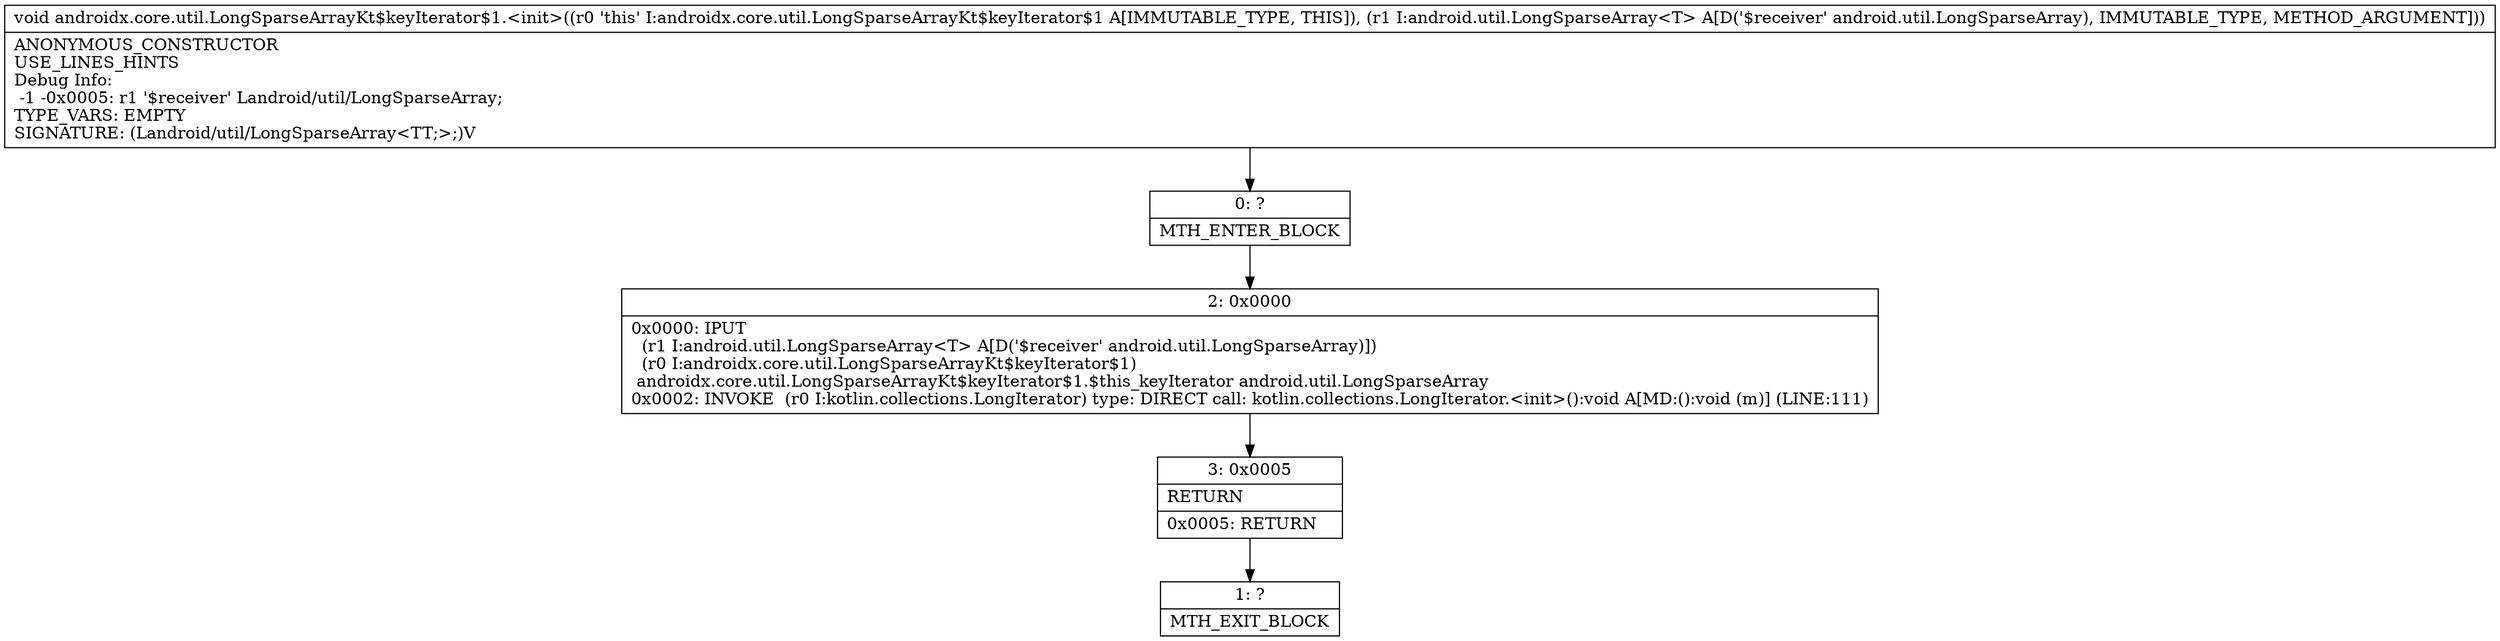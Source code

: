 digraph "CFG forandroidx.core.util.LongSparseArrayKt$keyIterator$1.\<init\>(Landroid\/util\/LongSparseArray;)V" {
Node_0 [shape=record,label="{0\:\ ?|MTH_ENTER_BLOCK\l}"];
Node_2 [shape=record,label="{2\:\ 0x0000|0x0000: IPUT  \l  (r1 I:android.util.LongSparseArray\<T\> A[D('$receiver' android.util.LongSparseArray)])\l  (r0 I:androidx.core.util.LongSparseArrayKt$keyIterator$1)\l androidx.core.util.LongSparseArrayKt$keyIterator$1.$this_keyIterator android.util.LongSparseArray \l0x0002: INVOKE  (r0 I:kotlin.collections.LongIterator) type: DIRECT call: kotlin.collections.LongIterator.\<init\>():void A[MD:():void (m)] (LINE:111)\l}"];
Node_3 [shape=record,label="{3\:\ 0x0005|RETURN\l|0x0005: RETURN   \l}"];
Node_1 [shape=record,label="{1\:\ ?|MTH_EXIT_BLOCK\l}"];
MethodNode[shape=record,label="{void androidx.core.util.LongSparseArrayKt$keyIterator$1.\<init\>((r0 'this' I:androidx.core.util.LongSparseArrayKt$keyIterator$1 A[IMMUTABLE_TYPE, THIS]), (r1 I:android.util.LongSparseArray\<T\> A[D('$receiver' android.util.LongSparseArray), IMMUTABLE_TYPE, METHOD_ARGUMENT]))  | ANONYMOUS_CONSTRUCTOR\lUSE_LINES_HINTS\lDebug Info:\l  \-1 \-0x0005: r1 '$receiver' Landroid\/util\/LongSparseArray;\lTYPE_VARS: EMPTY\lSIGNATURE: (Landroid\/util\/LongSparseArray\<TT;\>;)V\l}"];
MethodNode -> Node_0;Node_0 -> Node_2;
Node_2 -> Node_3;
Node_3 -> Node_1;
}

